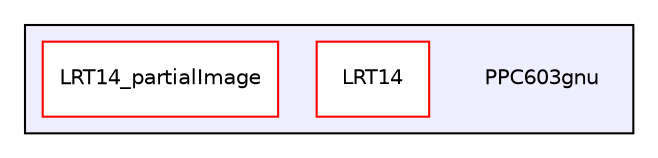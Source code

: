 digraph "PPC603gnu" {
  compound=true
  node [ fontsize="10", fontname="Helvetica"];
  edge [ labelfontsize="10", labelfontname="Helvetica"];
  subgraph clusterdir_ea948fc2660c317b8b262488f0cb31ff {
    graph [ bgcolor="#eeeeff", pencolor="black", label="" URL="dir_ea948fc2660c317b8b262488f0cb31ff.html"];
    dir_ea948fc2660c317b8b262488f0cb31ff [shape=plaintext label="PPC603gnu"];
    dir_541a6a7a366f771c771764be7d2fa46a [shape=box label="LRT14" color="red" fillcolor="white" style="filled" URL="dir_541a6a7a366f771c771764be7d2fa46a.html"];
    dir_d6661cd07b32557067e210778ac1c496 [shape=box label="LRT14_partialImage" color="red" fillcolor="white" style="filled" URL="dir_d6661cd07b32557067e210778ac1c496.html"];
  }
}
